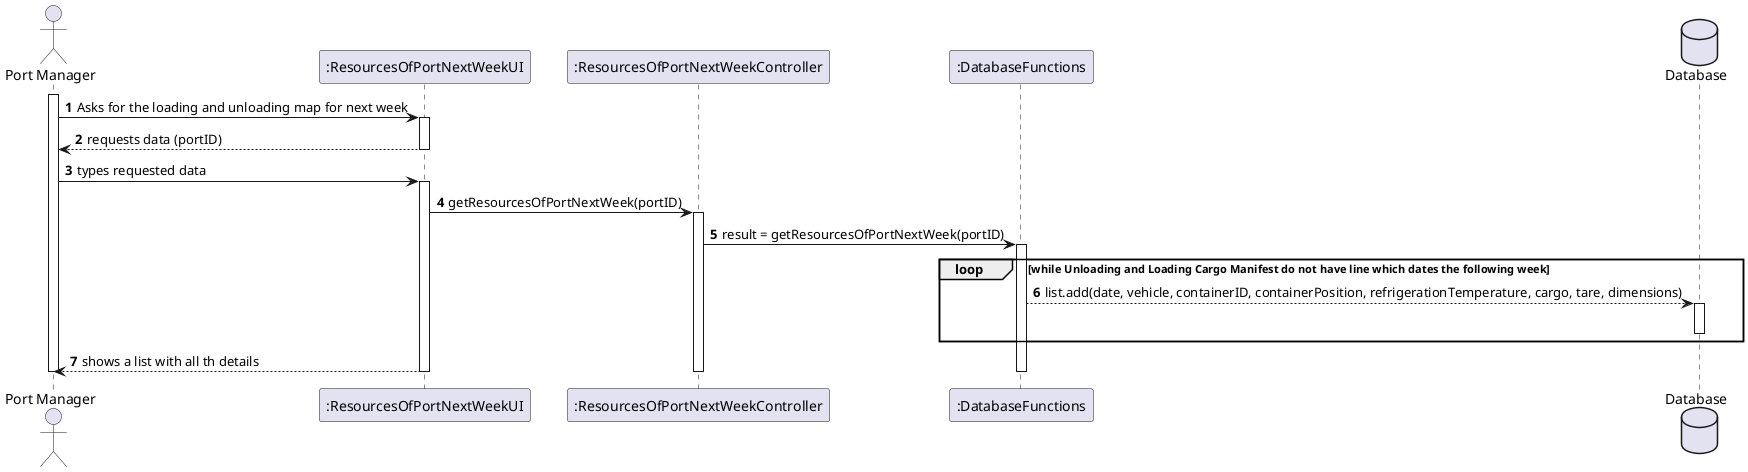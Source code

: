 @startuml
'https://plantuml.com/class-diagram

autonumber

actor "Port Manager" as PM

participant ":ResourcesOfPortNextWeekUI" as UI
participant ":ResourcesOfPortNextWeekController" as CTRL
participant ":DatabaseFunctions" as DBF
Database Database as DB

activate PM
PM -> UI : Asks for the loading and unloading map for next week

activate UI
UI --> PM : requests data (portID)
deactivate UI

PM -> UI : types requested data
activate UI



UI -> CTRL : getResourcesOfPortNextWeek(portID)

activate CTRL

CTRL -> DBF : result = getResourcesOfPortNextWeek(portID)
activate DBF

loop while Unloading and Loading Cargo Manifest do not have line which dates the following week

    DBF --> DB : list.add(date, vehicle, containerID, containerPosition, refrigerationTemperature, cargo, tare, dimensions)
    activate DB
    deactivate DB
end

"UI" --> PM : shows a list with all th details

deactivate DBF
deactivate CTRL
deactivate UI
deactivate PM

@enduml